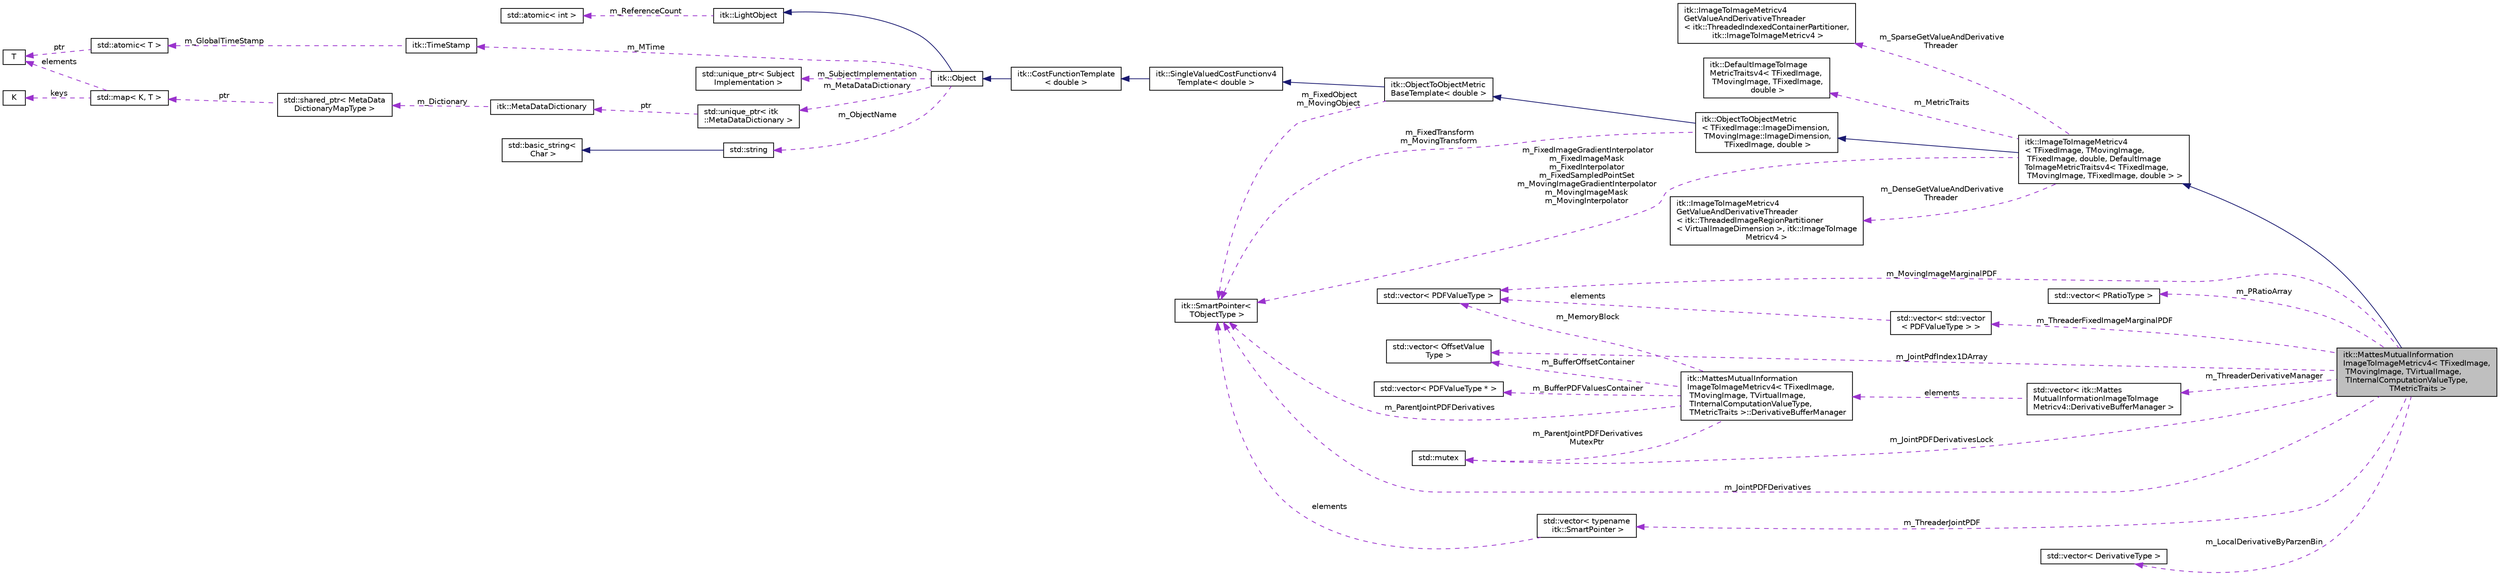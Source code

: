 digraph "itk::MattesMutualInformationImageToImageMetricv4&lt; TFixedImage, TMovingImage, TVirtualImage, TInternalComputationValueType, TMetricTraits &gt;"
{
 // LATEX_PDF_SIZE
  edge [fontname="Helvetica",fontsize="10",labelfontname="Helvetica",labelfontsize="10"];
  node [fontname="Helvetica",fontsize="10",shape=record];
  rankdir="LR";
  Node1 [label="itk::MattesMutualInformation\lImageToImageMetricv4\< TFixedImage,\l TMovingImage, TVirtualImage,\l TInternalComputationValueType,\l TMetricTraits \>",height=0.2,width=0.4,color="black", fillcolor="grey75", style="filled", fontcolor="black",tooltip="Computes the mutual information between two images to be registered using the method of Mattes et al."];
  Node2 -> Node1 [dir="back",color="midnightblue",fontsize="10",style="solid",fontname="Helvetica"];
  Node2 [label="itk::ImageToImageMetricv4\l\< TFixedImage, TMovingImage,\l TFixedImage, double, DefaultImage\lToImageMetricTraitsv4\< TFixedImage,\l TMovingImage, TFixedImage, double \> \>",height=0.2,width=0.4,color="black", fillcolor="white", style="filled",URL="$classitk_1_1ImageToImageMetricv4.html",tooltip=" "];
  Node3 -> Node2 [dir="back",color="midnightblue",fontsize="10",style="solid",fontname="Helvetica"];
  Node3 [label="itk::ObjectToObjectMetric\l\< TFixedImage::ImageDimension,\l TMovingImage::ImageDimension,\l TFixedImage, double \>",height=0.2,width=0.4,color="black", fillcolor="white", style="filled",URL="$classitk_1_1ObjectToObjectMetric.html",tooltip=" "];
  Node4 -> Node3 [dir="back",color="midnightblue",fontsize="10",style="solid",fontname="Helvetica"];
  Node4 [label="itk::ObjectToObjectMetric\lBaseTemplate\< double \>",height=0.2,width=0.4,color="black", fillcolor="white", style="filled",URL="$classitk_1_1ObjectToObjectMetricBaseTemplate.html",tooltip=" "];
  Node5 -> Node4 [dir="back",color="midnightblue",fontsize="10",style="solid",fontname="Helvetica"];
  Node5 [label="itk::SingleValuedCostFunctionv4\lTemplate\< double \>",height=0.2,width=0.4,color="black", fillcolor="white", style="filled",URL="$classitk_1_1SingleValuedCostFunctionv4Template.html",tooltip=" "];
  Node6 -> Node5 [dir="back",color="midnightblue",fontsize="10",style="solid",fontname="Helvetica"];
  Node6 [label="itk::CostFunctionTemplate\l\< double \>",height=0.2,width=0.4,color="black", fillcolor="white", style="filled",URL="$classitk_1_1CostFunctionTemplate.html",tooltip=" "];
  Node7 -> Node6 [dir="back",color="midnightblue",fontsize="10",style="solid",fontname="Helvetica"];
  Node7 [label="itk::Object",height=0.2,width=0.4,color="black", fillcolor="white", style="filled",URL="$classitk_1_1Object.html",tooltip="Base class for most ITK classes."];
  Node8 -> Node7 [dir="back",color="midnightblue",fontsize="10",style="solid",fontname="Helvetica"];
  Node8 [label="itk::LightObject",height=0.2,width=0.4,color="black", fillcolor="white", style="filled",URL="$classitk_1_1LightObject.html",tooltip="Light weight base class for most itk classes."];
  Node9 -> Node8 [dir="back",color="darkorchid3",fontsize="10",style="dashed",label=" m_ReferenceCount" ,fontname="Helvetica"];
  Node9 [label="std::atomic\< int \>",height=0.2,width=0.4,color="black", fillcolor="white", style="filled",tooltip=" "];
  Node10 -> Node7 [dir="back",color="darkorchid3",fontsize="10",style="dashed",label=" m_MTime" ,fontname="Helvetica"];
  Node10 [label="itk::TimeStamp",height=0.2,width=0.4,color="black", fillcolor="white", style="filled",URL="$classitk_1_1TimeStamp.html",tooltip="Generate a unique, increasing time value."];
  Node11 -> Node10 [dir="back",color="darkorchid3",fontsize="10",style="dashed",label=" m_GlobalTimeStamp" ,fontname="Helvetica"];
  Node11 [label="std::atomic\< T \>",height=0.2,width=0.4,color="black", fillcolor="white", style="filled",tooltip=" "];
  Node12 -> Node11 [dir="back",color="darkorchid3",fontsize="10",style="dashed",label=" ptr" ,fontname="Helvetica"];
  Node12 [label="T",height=0.2,width=0.4,color="black", fillcolor="white", style="filled",tooltip=" "];
  Node13 -> Node7 [dir="back",color="darkorchid3",fontsize="10",style="dashed",label=" m_SubjectImplementation" ,fontname="Helvetica"];
  Node13 [label="std::unique_ptr\< Subject\lImplementation \>",height=0.2,width=0.4,color="black", fillcolor="white", style="filled",tooltip=" "];
  Node14 -> Node7 [dir="back",color="darkorchid3",fontsize="10",style="dashed",label=" m_MetaDataDictionary" ,fontname="Helvetica"];
  Node14 [label="std::unique_ptr\< itk\l::MetaDataDictionary \>",height=0.2,width=0.4,color="black", fillcolor="white", style="filled",tooltip=" "];
  Node15 -> Node14 [dir="back",color="darkorchid3",fontsize="10",style="dashed",label=" ptr" ,fontname="Helvetica"];
  Node15 [label="itk::MetaDataDictionary",height=0.2,width=0.4,color="black", fillcolor="white", style="filled",URL="$classitk_1_1MetaDataDictionary.html",tooltip="Provides a mechanism for storing a collection of arbitrary data types."];
  Node16 -> Node15 [dir="back",color="darkorchid3",fontsize="10",style="dashed",label=" m_Dictionary" ,fontname="Helvetica"];
  Node16 [label="std::shared_ptr\< MetaData\lDictionaryMapType \>",height=0.2,width=0.4,color="black", fillcolor="white", style="filled",tooltip=" "];
  Node17 -> Node16 [dir="back",color="darkorchid3",fontsize="10",style="dashed",label=" ptr" ,fontname="Helvetica"];
  Node17 [label="std::map\< K, T \>",height=0.2,width=0.4,color="black", fillcolor="white", style="filled",tooltip=" "];
  Node18 -> Node17 [dir="back",color="darkorchid3",fontsize="10",style="dashed",label=" keys" ,fontname="Helvetica"];
  Node18 [label="K",height=0.2,width=0.4,color="black", fillcolor="white", style="filled",tooltip=" "];
  Node12 -> Node17 [dir="back",color="darkorchid3",fontsize="10",style="dashed",label=" elements" ,fontname="Helvetica"];
  Node19 -> Node7 [dir="back",color="darkorchid3",fontsize="10",style="dashed",label=" m_ObjectName" ,fontname="Helvetica"];
  Node19 [label="std::string",height=0.2,width=0.4,color="black", fillcolor="white", style="filled",tooltip=" "];
  Node20 -> Node19 [dir="back",color="midnightblue",fontsize="10",style="solid",fontname="Helvetica"];
  Node20 [label="std::basic_string\<\l Char \>",height=0.2,width=0.4,color="black", fillcolor="white", style="filled",tooltip=" "];
  Node21 -> Node4 [dir="back",color="darkorchid3",fontsize="10",style="dashed",label=" m_FixedObject\nm_MovingObject" ,fontname="Helvetica"];
  Node21 [label="itk::SmartPointer\<\l TObjectType \>",height=0.2,width=0.4,color="black", fillcolor="white", style="filled",URL="$classitk_1_1SmartPointer.html",tooltip="Implements transparent reference counting."];
  Node21 -> Node3 [dir="back",color="darkorchid3",fontsize="10",style="dashed",label=" m_FixedTransform\nm_MovingTransform" ,fontname="Helvetica"];
  Node22 -> Node2 [dir="back",color="darkorchid3",fontsize="10",style="dashed",label=" m_DenseGetValueAndDerivative\lThreader" ,fontname="Helvetica"];
  Node22 [label="itk::ImageToImageMetricv4\lGetValueAndDerivativeThreader\l\< itk::ThreadedImageRegionPartitioner\l\< VirtualImageDimension \>, itk::ImageToImage\lMetricv4 \>",height=0.2,width=0.4,color="black", fillcolor="white", style="filled",URL="$classitk_1_1ImageToImageMetricv4GetValueAndDerivativeThreader.html",tooltip=" "];
  Node23 -> Node2 [dir="back",color="darkorchid3",fontsize="10",style="dashed",label=" m_SparseGetValueAndDerivative\lThreader" ,fontname="Helvetica"];
  Node23 [label="itk::ImageToImageMetricv4\lGetValueAndDerivativeThreader\l\< itk::ThreadedIndexedContainerPartitioner,\l itk::ImageToImageMetricv4 \>",height=0.2,width=0.4,color="black", fillcolor="white", style="filled",URL="$classitk_1_1ImageToImageMetricv4GetValueAndDerivativeThreader.html",tooltip=" "];
  Node21 -> Node2 [dir="back",color="darkorchid3",fontsize="10",style="dashed",label=" m_FixedImageGradientInterpolator\nm_FixedImageMask\nm_FixedInterpolator\nm_FixedSampledPointSet\nm_MovingImageGradientInterpolator\nm_MovingImageMask\nm_MovingInterpolator" ,fontname="Helvetica"];
  Node24 -> Node2 [dir="back",color="darkorchid3",fontsize="10",style="dashed",label=" m_MetricTraits" ,fontname="Helvetica"];
  Node24 [label="itk::DefaultImageToImage\lMetricTraitsv4\< TFixedImage,\l TMovingImage, TFixedImage,\l double \>",height=0.2,width=0.4,color="black", fillcolor="white", style="filled",URL="$classitk_1_1DefaultImageToImageMetricTraitsv4.html",tooltip=" "];
  Node25 -> Node1 [dir="back",color="darkorchid3",fontsize="10",style="dashed",label=" m_PRatioArray" ,fontname="Helvetica"];
  Node25 [label="std::vector\< PRatioType \>",height=0.2,width=0.4,color="black", fillcolor="white", style="filled",tooltip=" "];
  Node26 -> Node1 [dir="back",color="darkorchid3",fontsize="10",style="dashed",label=" m_JointPdfIndex1DArray" ,fontname="Helvetica"];
  Node26 [label="std::vector\< OffsetValue\lType \>",height=0.2,width=0.4,color="black", fillcolor="white", style="filled",tooltip=" "];
  Node27 -> Node1 [dir="back",color="darkorchid3",fontsize="10",style="dashed",label=" m_MovingImageMarginalPDF" ,fontname="Helvetica"];
  Node27 [label="std::vector\< PDFValueType \>",height=0.2,width=0.4,color="black", fillcolor="white", style="filled",tooltip=" "];
  Node28 -> Node1 [dir="back",color="darkorchid3",fontsize="10",style="dashed",label=" m_ThreaderFixedImageMarginalPDF" ,fontname="Helvetica"];
  Node28 [label="std::vector\< std::vector\l\< PDFValueType \> \>",height=0.2,width=0.4,color="black", fillcolor="white", style="filled",tooltip=" "];
  Node27 -> Node28 [dir="back",color="darkorchid3",fontsize="10",style="dashed",label=" elements" ,fontname="Helvetica"];
  Node29 -> Node1 [dir="back",color="darkorchid3",fontsize="10",style="dashed",label=" m_ThreaderJointPDF" ,fontname="Helvetica"];
  Node29 [label="std::vector\< typename\l itk::SmartPointer \>",height=0.2,width=0.4,color="black", fillcolor="white", style="filled",tooltip=" "];
  Node21 -> Node29 [dir="back",color="darkorchid3",fontsize="10",style="dashed",label=" elements" ,fontname="Helvetica"];
  Node30 -> Node1 [dir="back",color="darkorchid3",fontsize="10",style="dashed",label=" m_ThreaderDerivativeManager" ,fontname="Helvetica"];
  Node30 [label="std::vector\< itk::Mattes\lMutualInformationImageToImage\lMetricv4::DerivativeBufferManager \>",height=0.2,width=0.4,color="black", fillcolor="white", style="filled",tooltip=" "];
  Node31 -> Node30 [dir="back",color="darkorchid3",fontsize="10",style="dashed",label=" elements" ,fontname="Helvetica"];
  Node31 [label="itk::MattesMutualInformation\lImageToImageMetricv4\< TFixedImage,\l TMovingImage, TVirtualImage,\l TInternalComputationValueType,\l TMetricTraits \>::DerivativeBufferManager",height=0.2,width=0.4,color="black", fillcolor="white", style="filled",URL="$classitk_1_1MattesMutualInformationImageToImageMetricv4_1_1DerivativeBufferManager.html",tooltip=" "];
  Node27 -> Node31 [dir="back",color="darkorchid3",fontsize="10",style="dashed",label=" m_MemoryBlock" ,fontname="Helvetica"];
  Node32 -> Node31 [dir="back",color="darkorchid3",fontsize="10",style="dashed",label=" m_BufferPDFValuesContainer" ,fontname="Helvetica"];
  Node32 [label="std::vector\< PDFValueType * \>",height=0.2,width=0.4,color="black", fillcolor="white", style="filled",tooltip=" "];
  Node26 -> Node31 [dir="back",color="darkorchid3",fontsize="10",style="dashed",label=" m_BufferOffsetContainer" ,fontname="Helvetica"];
  Node33 -> Node31 [dir="back",color="darkorchid3",fontsize="10",style="dashed",label=" m_ParentJointPDFDerivatives\lMutexPtr" ,fontname="Helvetica"];
  Node33 [label="std::mutex",height=0.2,width=0.4,color="black", fillcolor="white", style="filled",tooltip=" "];
  Node21 -> Node31 [dir="back",color="darkorchid3",fontsize="10",style="dashed",label=" m_ParentJointPDFDerivatives" ,fontname="Helvetica"];
  Node33 -> Node1 [dir="back",color="darkorchid3",fontsize="10",style="dashed",label=" m_JointPDFDerivativesLock" ,fontname="Helvetica"];
  Node21 -> Node1 [dir="back",color="darkorchid3",fontsize="10",style="dashed",label=" m_JointPDFDerivatives" ,fontname="Helvetica"];
  Node34 -> Node1 [dir="back",color="darkorchid3",fontsize="10",style="dashed",label=" m_LocalDerivativeByParzenBin" ,fontname="Helvetica"];
  Node34 [label="std::vector\< DerivativeType \>",height=0.2,width=0.4,color="black", fillcolor="white", style="filled",tooltip=" "];
}
